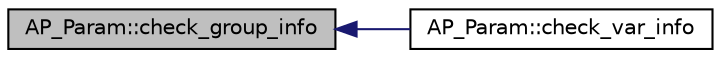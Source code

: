 digraph "AP_Param::check_group_info"
{
 // INTERACTIVE_SVG=YES
  edge [fontname="Helvetica",fontsize="10",labelfontname="Helvetica",labelfontsize="10"];
  node [fontname="Helvetica",fontsize="10",shape=record];
  rankdir="LR";
  Node1 [label="AP_Param::check_group_info",height=0.2,width=0.4,color="black", fillcolor="grey75", style="filled", fontcolor="black"];
  Node1 -> Node2 [dir="back",color="midnightblue",fontsize="10",style="solid",fontname="Helvetica"];
  Node2 [label="AP_Param::check_var_info",height=0.2,width=0.4,color="black", fillcolor="white", style="filled",URL="$classAP__Param.html#acae70ac477c05f1ce09ec8169ce9f9fe"];
}
